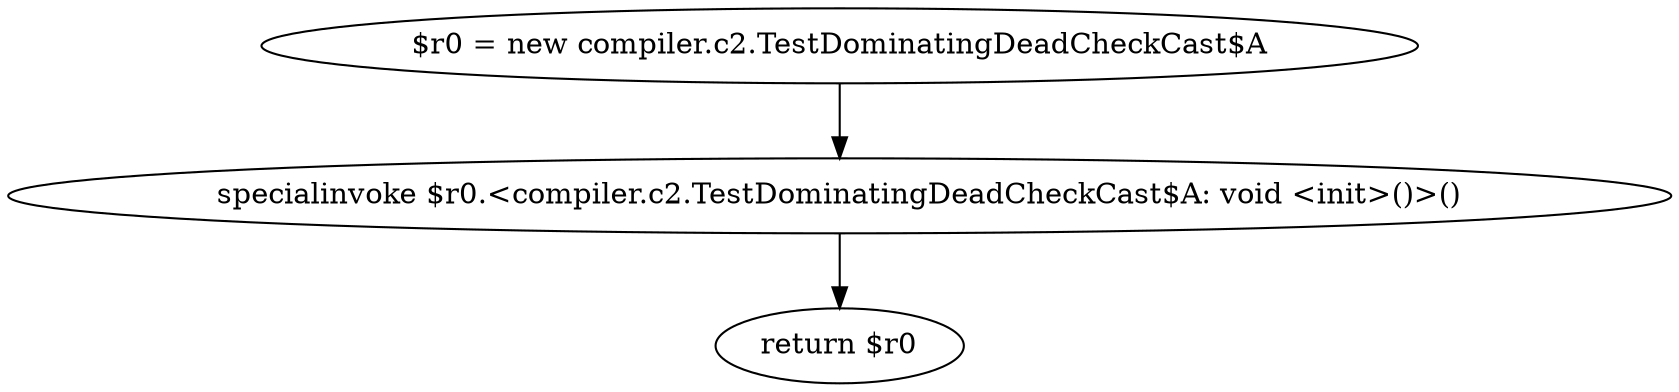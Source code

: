 digraph "unitGraph" {
    "$r0 = new compiler.c2.TestDominatingDeadCheckCast$A"
    "specialinvoke $r0.<compiler.c2.TestDominatingDeadCheckCast$A: void <init>()>()"
    "return $r0"
    "$r0 = new compiler.c2.TestDominatingDeadCheckCast$A"->"specialinvoke $r0.<compiler.c2.TestDominatingDeadCheckCast$A: void <init>()>()";
    "specialinvoke $r0.<compiler.c2.TestDominatingDeadCheckCast$A: void <init>()>()"->"return $r0";
}
